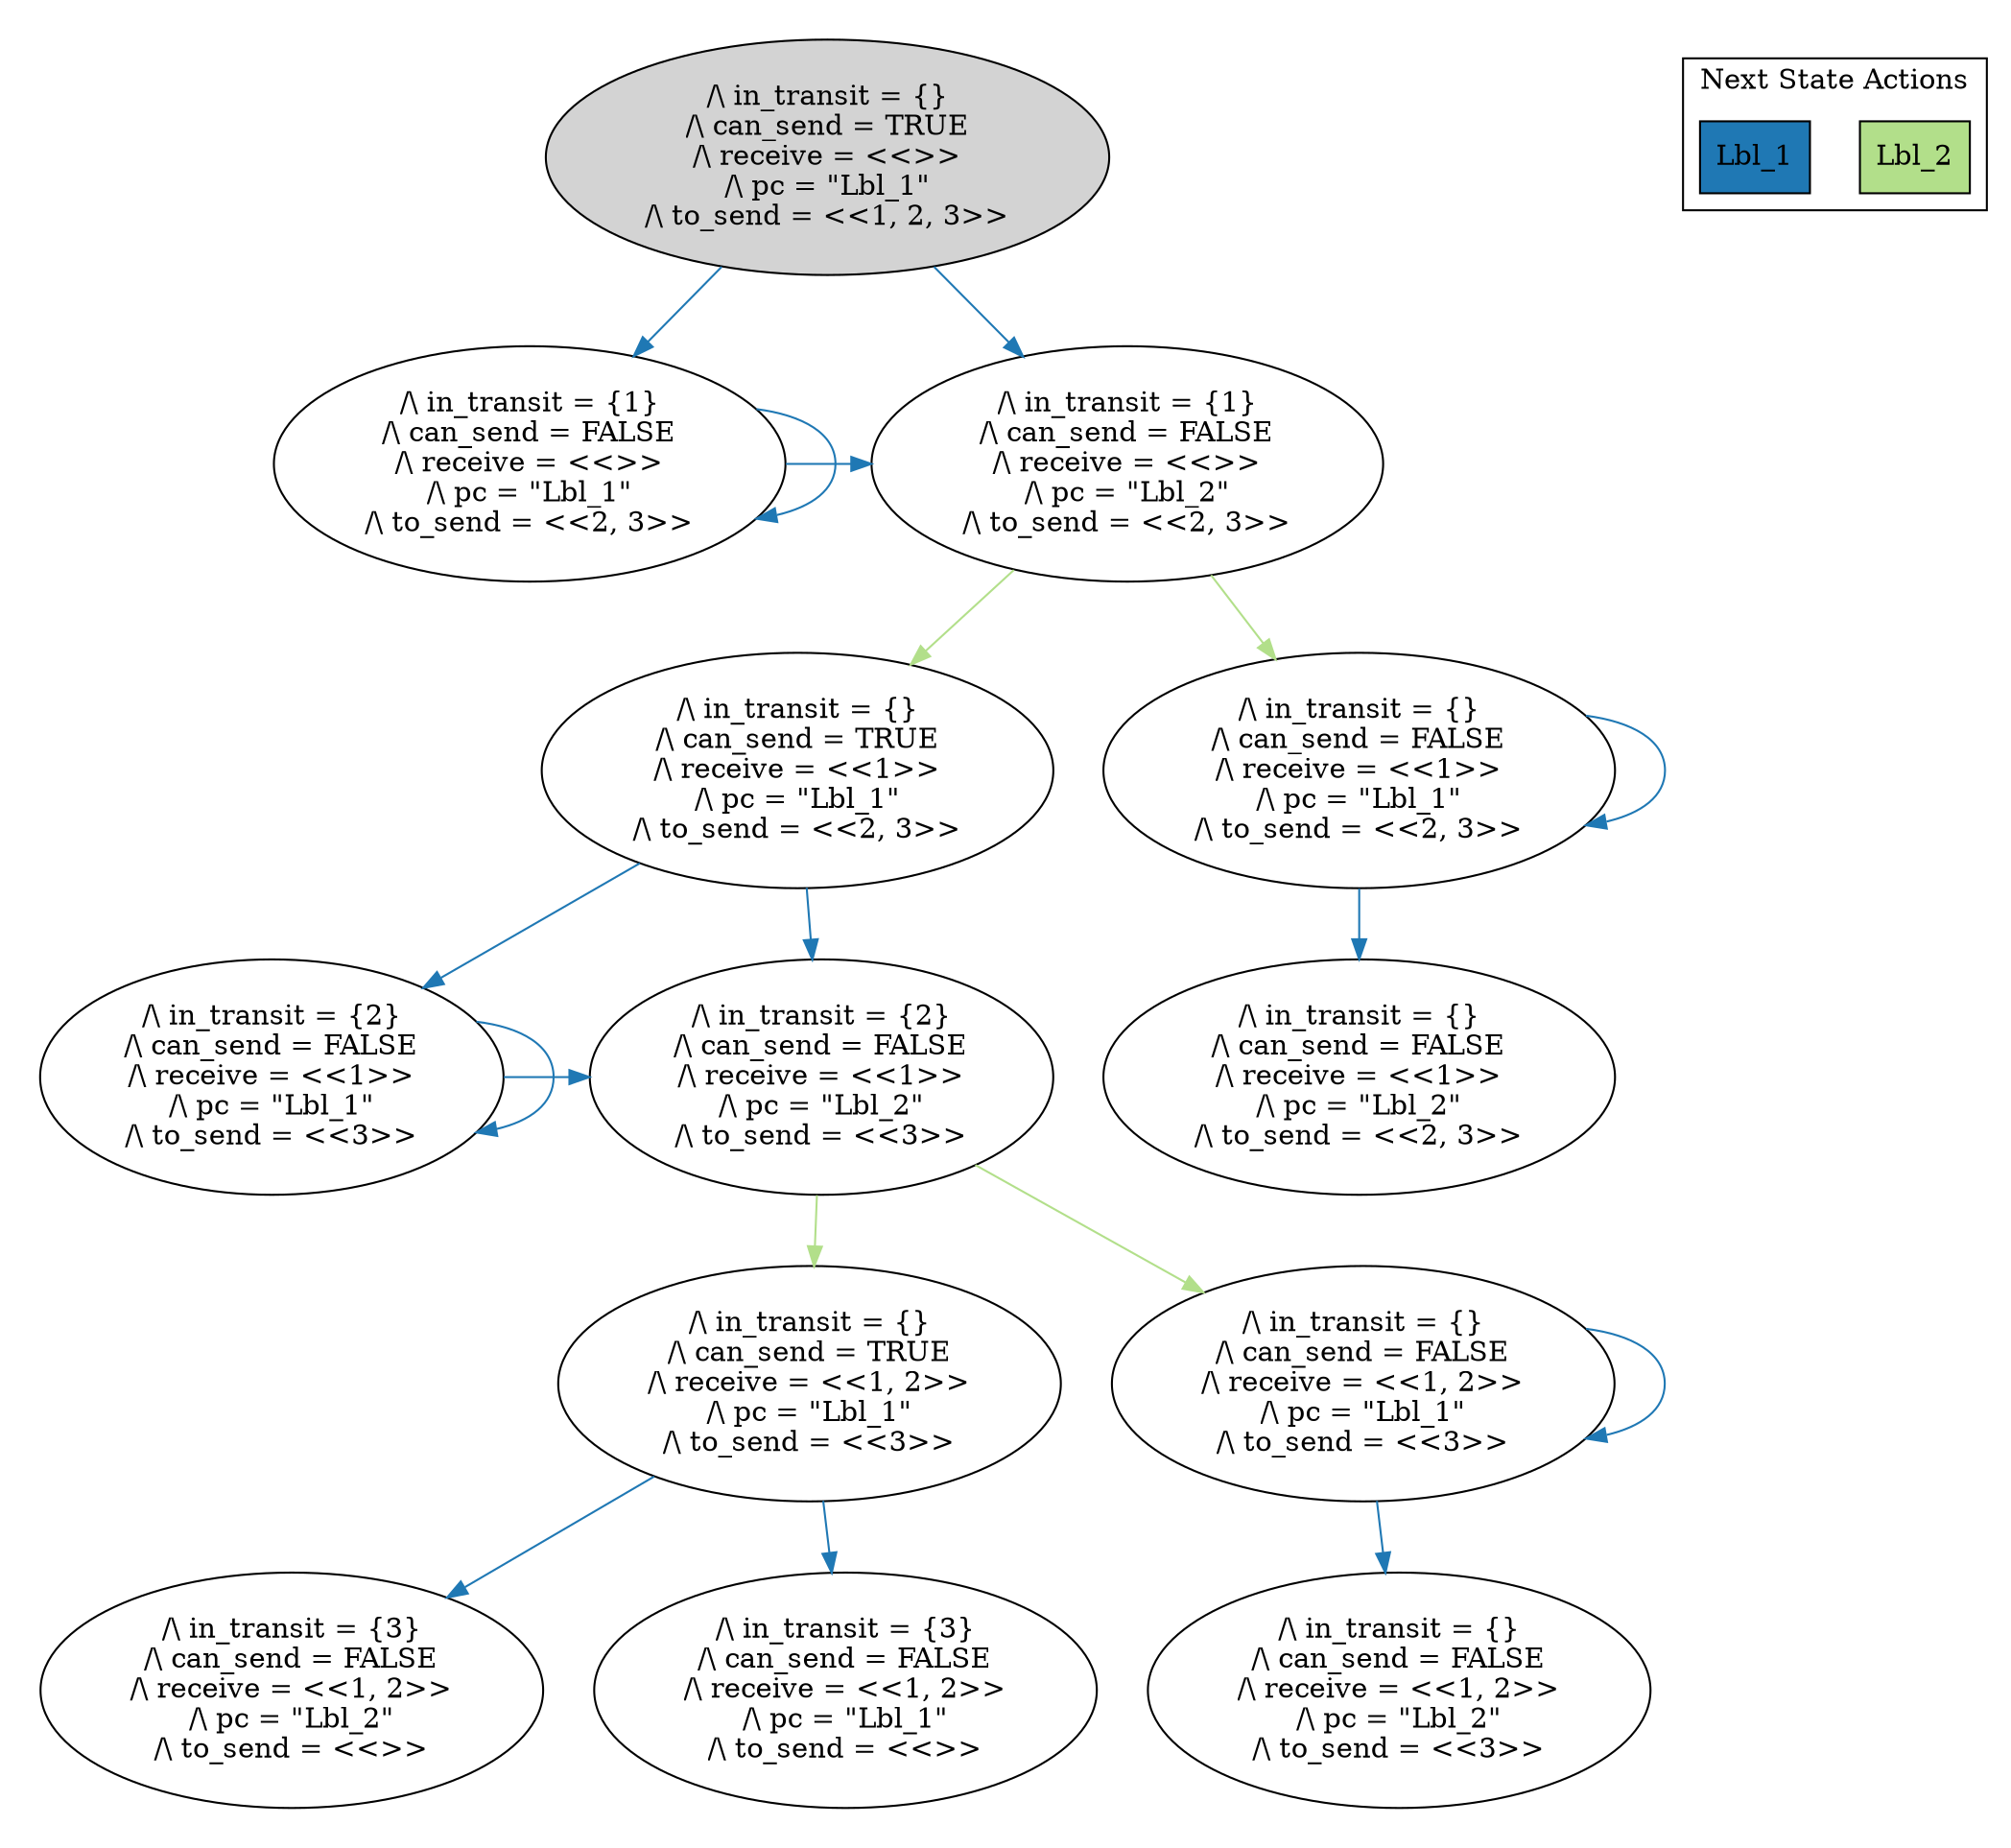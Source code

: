 strict digraph DiskGraph {
edge [colorscheme="paired12"]
nodesep=0.35;
subgraph cluster_graph {
color="white";
-874658046526276314 [label="/\\ in_transit = {}\n/\\ can_send = TRUE\n/\\ receive = <<>>\n/\\ pc = \"Lbl_1\"\n/\\ to_send = <<1, 2, 3>>",style = filled]
-874658046526276314 -> 5679340028015051474 [label="",color="2",fontcolor="2"];
5679340028015051474 [label="/\\ in_transit = {1}\n/\\ can_send = FALSE\n/\\ receive = <<>>\n/\\ pc = \"Lbl_2\"\n/\\ to_send = <<2, 3>>"];
-874658046526276314 -> -6614420102711093546 [label="",color="2",fontcolor="2"];
-6614420102711093546 [label="/\\ in_transit = {1}\n/\\ can_send = FALSE\n/\\ receive = <<>>\n/\\ pc = \"Lbl_1\"\n/\\ to_send = <<2, 3>>"];
-6614420102711093546 -> 5679340028015051474 [label="",color="2",fontcolor="2"];
-6614420102711093546 -> -6614420102711093546 [label="",color="2",fontcolor="2"];
5679340028015051474 -> -6249769203226382358 [label="",color="3",fontcolor="3"];
-6249769203226382358 [label="/\\ in_transit = {}\n/\\ can_send = TRUE\n/\\ receive = <<1>>\n/\\ pc = \"Lbl_1\"\n/\\ to_send = <<2, 3>>"];
5679340028015051474 -> 5622005609940515807 [label="",color="3",fontcolor="3"];
5622005609940515807 [label="/\\ in_transit = {}\n/\\ can_send = FALSE\n/\\ receive = <<1>>\n/\\ pc = \"Lbl_1\"\n/\\ to_send = <<2, 3>>"];
-6249769203226382358 -> 207372902066981213 [label="",color="2",fontcolor="2"];
207372902066981213 [label="/\\ in_transit = {2}\n/\\ can_send = FALSE\n/\\ receive = <<1>>\n/\\ pc = \"Lbl_2\"\n/\\ to_send = <<3>>"];
-6249769203226382358 -> 6445609482822768907 [label="",color="2",fontcolor="2"];
6445609482822768907 [label="/\\ in_transit = {2}\n/\\ can_send = FALSE\n/\\ receive = <<1>>\n/\\ pc = \"Lbl_1\"\n/\\ to_send = <<3>>"];
207372902066981213 -> -500627090623197154 [label="",color="3",fontcolor="3"];
-500627090623197154 [label="/\\ in_transit = {}\n/\\ can_send = TRUE\n/\\ receive = <<1, 2>>\n/\\ pc = \"Lbl_1\"\n/\\ to_send = <<3>>"];
207372902066981213 -> 2183214499685041195 [label="",color="3",fontcolor="3"];
2183214499685041195 [label="/\\ in_transit = {}\n/\\ can_send = FALSE\n/\\ receive = <<1, 2>>\n/\\ pc = \"Lbl_1\"\n/\\ to_send = <<3>>"];
6445609482822768907 -> 207372902066981213 [label="",color="2",fontcolor="2"];
6445609482822768907 -> 6445609482822768907 [label="",color="2",fontcolor="2"];
5622005609940515807 -> -6566061285521444901 [label="",color="2",fontcolor="2"];
-6566061285521444901 [label="/\\ in_transit = {}\n/\\ can_send = FALSE\n/\\ receive = <<1>>\n/\\ pc = \"Lbl_2\"\n/\\ to_send = <<2, 3>>"];
-500627090623197154 -> -3691273280783150360 [label="",color="2",fontcolor="2"];
-3691273280783150360 [label="/\\ in_transit = {3}\n/\\ can_send = FALSE\n/\\ receive = <<1, 2>>\n/\\ pc = \"Lbl_2\"\n/\\ to_send = <<>>"];
5622005609940515807 -> 5622005609940515807 [label="",color="2",fontcolor="2"];
2183214499685041195 -> 5034898110573270141 [label="",color="2",fontcolor="2"];
5034898110573270141 [label="/\\ in_transit = {}\n/\\ can_send = FALSE\n/\\ receive = <<1, 2>>\n/\\ pc = \"Lbl_2\"\n/\\ to_send = <<3>>"];
2183214499685041195 -> 2183214499685041195 [label="",color="2",fontcolor="2"];
-500627090623197154 -> -8734214079253156219 [label="",color="2",fontcolor="2"];
-8734214079253156219 [label="/\\ in_transit = {3}\n/\\ can_send = FALSE\n/\\ receive = <<1, 2>>\n/\\ pc = \"Lbl_1\"\n/\\ to_send = <<>>"];
{rank = same; -874658046526276314;}
{rank = same; -6614420102711093546;5679340028015051474;}
{rank = same; -6249769203226382358;5622005609940515807;}
{rank = same; 207372902066981213;6445609482822768907;}
{rank = same; -500627090623197154;2183214499685041195;}
}
subgraph cluster_legend {graph[style=bold];label = "Next State Actions" style="solid"
node [ labeljust="l",colorscheme="paired12",style=filled,shape=record ]
Lbl_2 [label="Lbl_2",fillcolor=3]
Lbl_1 [label="Lbl_1",fillcolor=2]
}}